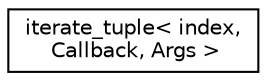 digraph "Graphical Class Hierarchy"
{
  edge [fontname="Helvetica",fontsize="10",labelfontname="Helvetica",labelfontsize="10"];
  node [fontname="Helvetica",fontsize="10",shape=record];
  rankdir="LR";
  Node1 [label="iterate_tuple\< index,\l Callback, Args \>",height=0.2,width=0.4,color="black", fillcolor="white", style="filled",URL="$structiterate__tuple.html"];
}
